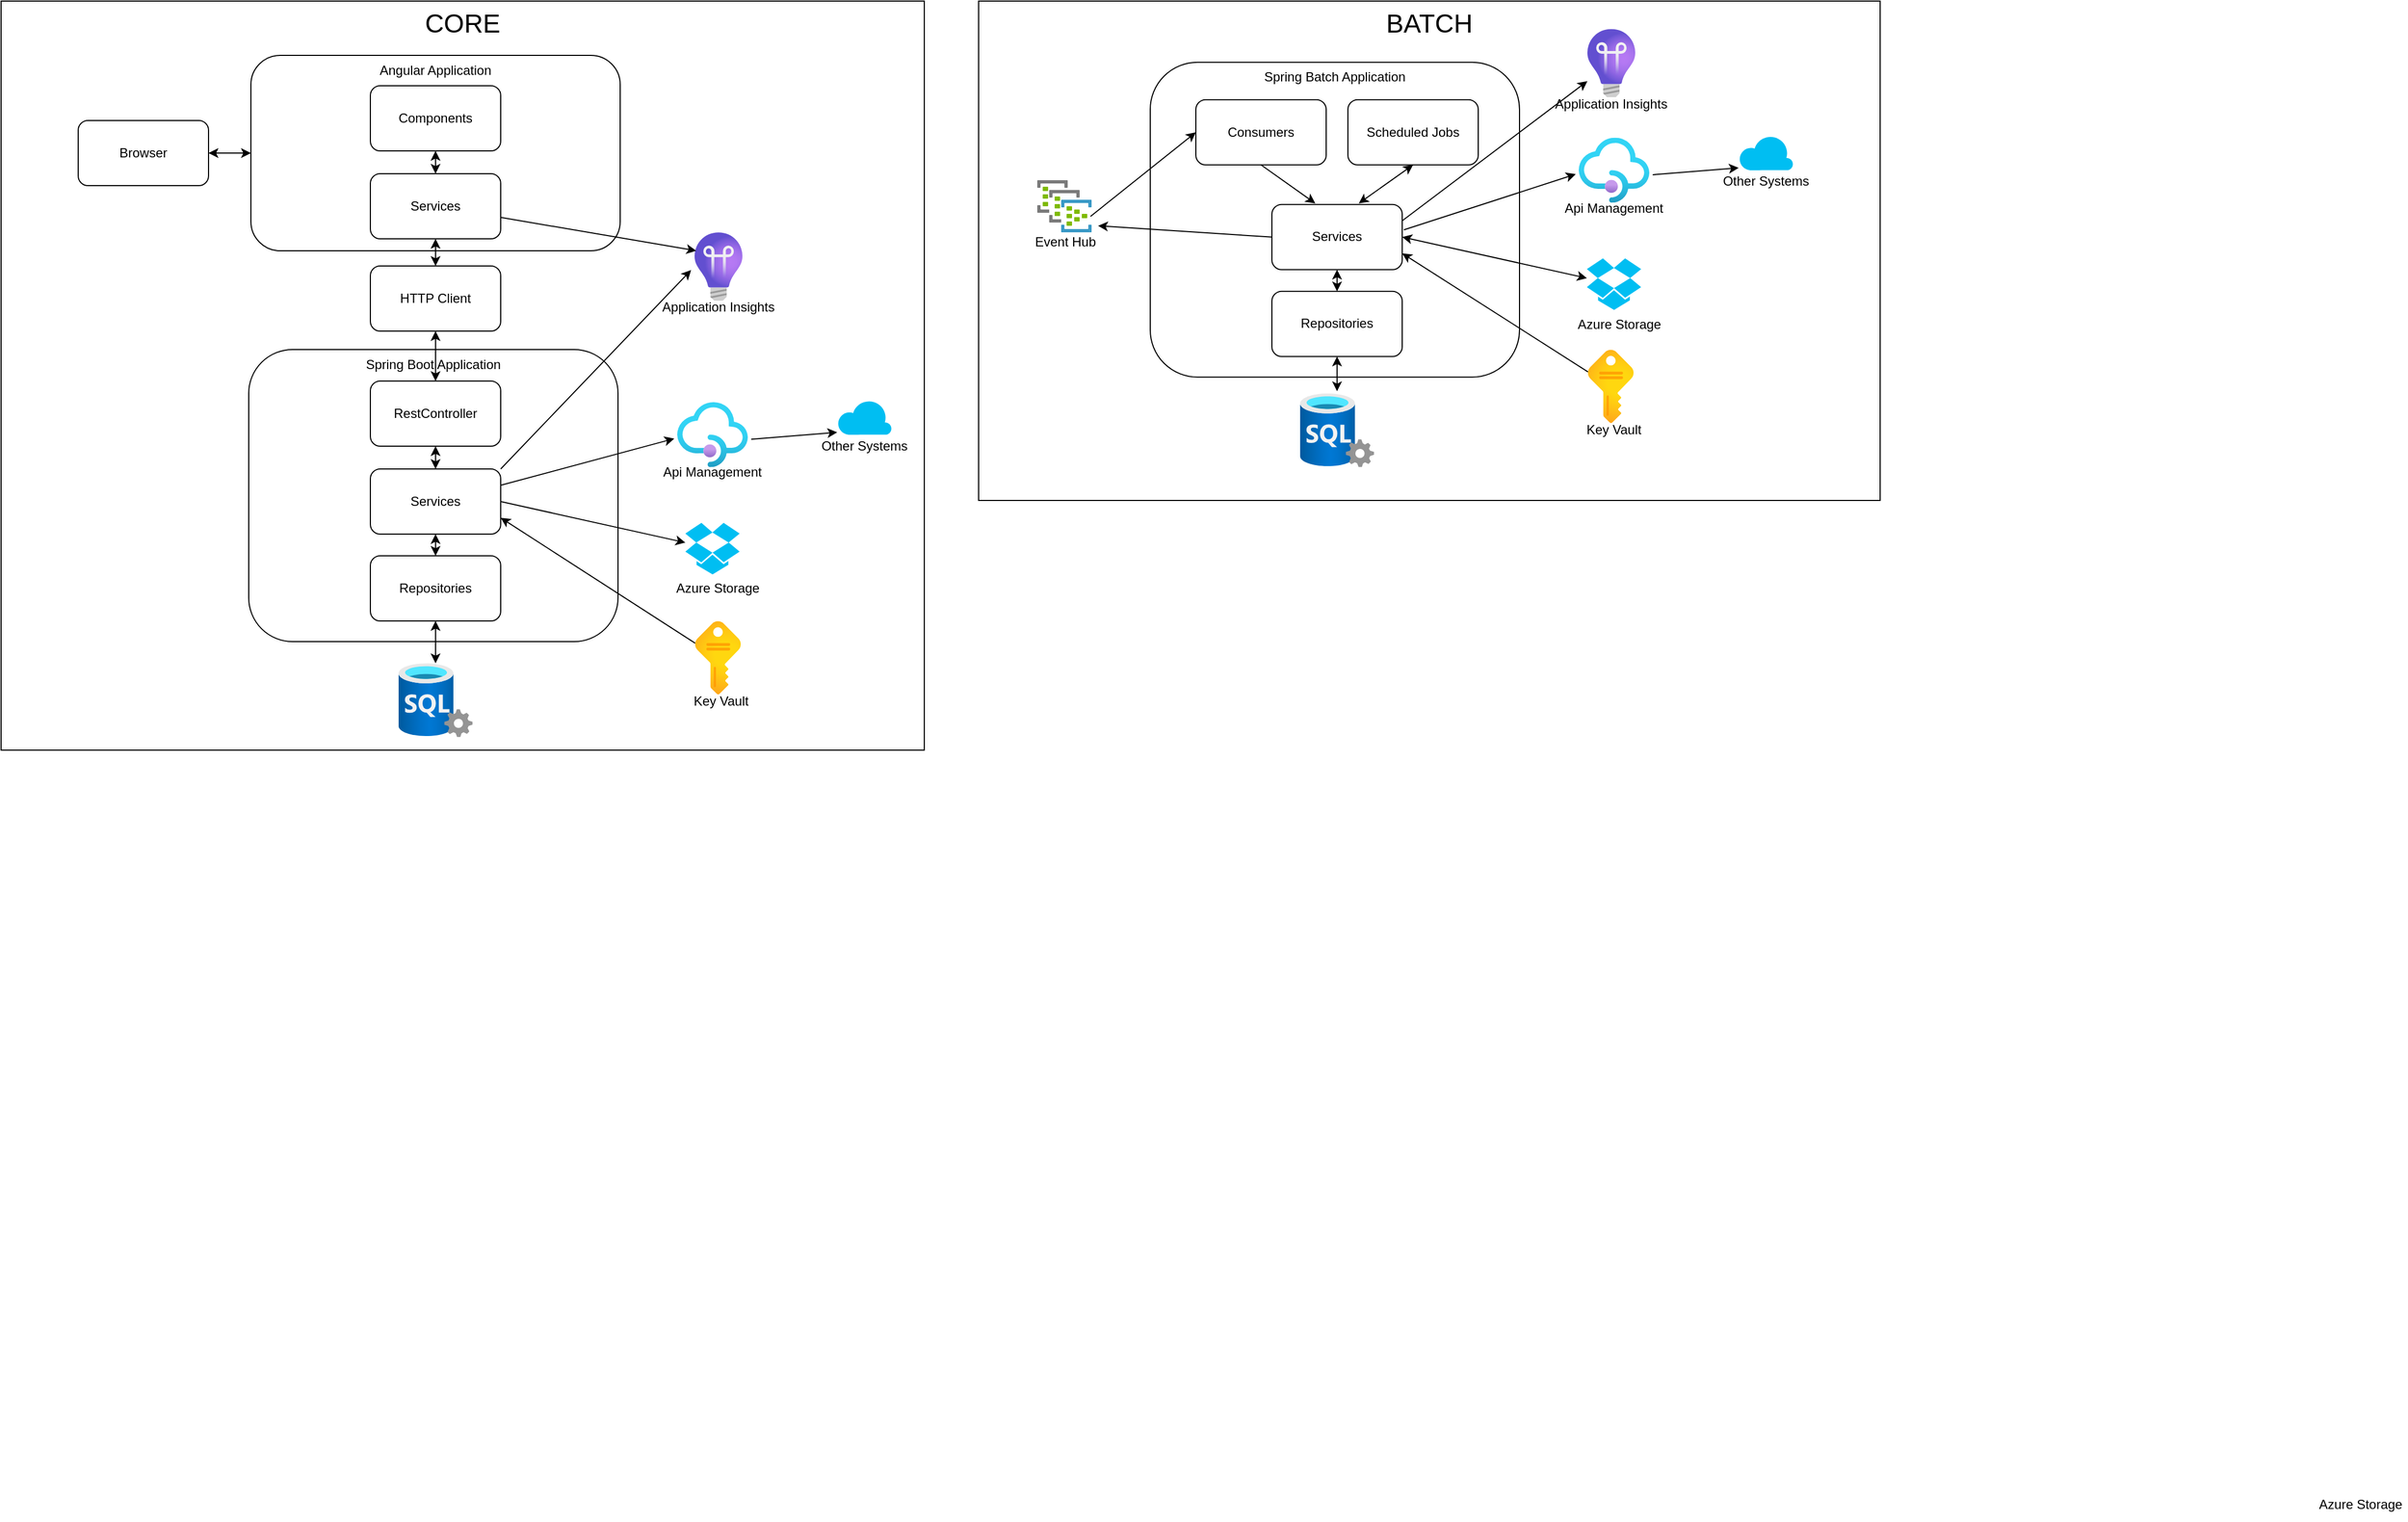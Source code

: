 <mxfile version="16.0.2" type="github">
  <diagram id="UJAckU56yTo1n7ERILQp" name="Page-1">
    <mxGraphModel dx="2377" dy="835" grid="1" gridSize="10" guides="1" tooltips="1" connect="1" arrows="1" fold="1" page="1" pageScale="1" pageWidth="827" pageHeight="1169" math="0" shadow="0">
      <root>
        <mxCell id="0" />
        <mxCell id="1" parent="0" />
        <mxCell id="UiGq9_0kQtQ2jx2sIYrb-23" value="CORE" style="rounded=0;whiteSpace=wrap;html=1;fontSize=24;verticalAlign=top;" parent="1" vertex="1">
          <mxGeometry x="-170" y="160" width="850" height="690" as="geometry" />
        </mxCell>
        <mxCell id="UiGq9_0kQtQ2jx2sIYrb-8" value="Spring Boot Application" style="rounded=1;whiteSpace=wrap;html=1;verticalAlign=top;" parent="1" vertex="1">
          <mxGeometry x="58" y="481" width="340" height="269" as="geometry" />
        </mxCell>
        <mxCell id="UiGq9_0kQtQ2jx2sIYrb-4" value="Browser" style="rounded=1;whiteSpace=wrap;html=1;" parent="1" vertex="1">
          <mxGeometry x="-99" y="270" width="120" height="60" as="geometry" />
        </mxCell>
        <mxCell id="UiGq9_0kQtQ2jx2sIYrb-5" value="Angular Application" style="rounded=1;whiteSpace=wrap;html=1;verticalAlign=top;" parent="1" vertex="1">
          <mxGeometry x="60" y="210" width="340" height="180" as="geometry" />
        </mxCell>
        <mxCell id="UiGq9_0kQtQ2jx2sIYrb-6" value="Components" style="rounded=1;whiteSpace=wrap;html=1;" parent="1" vertex="1">
          <mxGeometry x="170" y="238" width="120" height="60" as="geometry" />
        </mxCell>
        <mxCell id="UiGq9_0kQtQ2jx2sIYrb-7" value="Services" style="rounded=1;whiteSpace=wrap;html=1;" parent="1" vertex="1">
          <mxGeometry x="170" y="319" width="120" height="60" as="geometry" />
        </mxCell>
        <mxCell id="UiGq9_0kQtQ2jx2sIYrb-9" value="RestController" style="rounded=1;whiteSpace=wrap;html=1;" parent="1" vertex="1">
          <mxGeometry x="170" y="510" width="120" height="60" as="geometry" />
        </mxCell>
        <mxCell id="UiGq9_0kQtQ2jx2sIYrb-10" value="Services" style="rounded=1;whiteSpace=wrap;html=1;" parent="1" vertex="1">
          <mxGeometry x="170" y="591" width="120" height="60" as="geometry" />
        </mxCell>
        <mxCell id="UiGq9_0kQtQ2jx2sIYrb-11" value="Repositories" style="rounded=1;whiteSpace=wrap;html=1;" parent="1" vertex="1">
          <mxGeometry x="170" y="671" width="120" height="60" as="geometry" />
        </mxCell>
        <mxCell id="UiGq9_0kQtQ2jx2sIYrb-13" value="HTTP Client" style="rounded=1;whiteSpace=wrap;html=1;" parent="1" vertex="1">
          <mxGeometry x="170" y="404" width="120" height="60" as="geometry" />
        </mxCell>
        <mxCell id="UiGq9_0kQtQ2jx2sIYrb-17" value="" style="verticalLabelPosition=bottom;html=1;verticalAlign=top;align=center;strokeColor=none;fillColor=#00BEF2;shape=mxgraph.azure.dropbox_code_source;" parent="1" vertex="1">
          <mxGeometry x="460" y="640.63" width="50" height="47.5" as="geometry" />
        </mxCell>
        <mxCell id="UiGq9_0kQtQ2jx2sIYrb-18" value="Azure Storage" style="text;html=1;strokeColor=none;fillColor=none;align=center;verticalAlign=middle;whiteSpace=wrap;rounded=0;" parent="1" vertex="1">
          <mxGeometry x="1960" y="1530" width="85" height="30" as="geometry" />
        </mxCell>
        <mxCell id="UiGq9_0kQtQ2jx2sIYrb-19" value="Azure Storage" style="text;html=1;strokeColor=none;fillColor=none;align=center;verticalAlign=middle;whiteSpace=wrap;rounded=0;" parent="1" vertex="1">
          <mxGeometry x="450" y="691.63" width="80" height="19" as="geometry" />
        </mxCell>
        <mxCell id="UiGq9_0kQtQ2jx2sIYrb-22" value="" style="aspect=fixed;html=1;points=[];align=center;image;fontSize=12;image=img/lib/azure2/app_services/API_Management_Services.svg;" parent="1" vertex="1">
          <mxGeometry x="452.5" y="529.38" width="65" height="60" as="geometry" />
        </mxCell>
        <mxCell id="UiGq9_0kQtQ2jx2sIYrb-27" value="Api Management" style="text;html=1;strokeColor=none;fillColor=none;align=center;verticalAlign=middle;whiteSpace=wrap;rounded=0;fontSize=12;" parent="1" vertex="1">
          <mxGeometry x="430" y="579.38" width="110" height="30" as="geometry" />
        </mxCell>
        <mxCell id="UiGq9_0kQtQ2jx2sIYrb-32" value="" style="endArrow=classic;html=1;rounded=0;fontSize=12;entryX=0;entryY=0.5;entryDx=0;entryDy=0;exitX=1;exitY=0.5;exitDx=0;exitDy=0;startArrow=classic;startFill=1;" parent="1" source="UiGq9_0kQtQ2jx2sIYrb-4" target="UiGq9_0kQtQ2jx2sIYrb-5" edge="1">
          <mxGeometry width="50" height="50" relative="1" as="geometry">
            <mxPoint x="-60" y="320" as="sourcePoint" />
            <mxPoint x="-10" y="270" as="targetPoint" />
          </mxGeometry>
        </mxCell>
        <mxCell id="UiGq9_0kQtQ2jx2sIYrb-33" value="" style="endArrow=classic;html=1;rounded=0;fontSize=12;entryX=0.5;entryY=0;entryDx=0;entryDy=0;exitX=0.5;exitY=1;exitDx=0;exitDy=0;startArrow=classic;startFill=1;" parent="1" source="UiGq9_0kQtQ2jx2sIYrb-6" target="UiGq9_0kQtQ2jx2sIYrb-7" edge="1">
          <mxGeometry width="50" height="50" relative="1" as="geometry">
            <mxPoint x="300" y="440" as="sourcePoint" />
            <mxPoint x="350" y="390" as="targetPoint" />
          </mxGeometry>
        </mxCell>
        <mxCell id="UiGq9_0kQtQ2jx2sIYrb-34" value="" style="endArrow=classic;html=1;rounded=0;fontSize=12;exitX=0.5;exitY=1;exitDx=0;exitDy=0;entryX=0.5;entryY=0;entryDx=0;entryDy=0;startArrow=classic;startFill=1;" parent="1" source="UiGq9_0kQtQ2jx2sIYrb-7" target="UiGq9_0kQtQ2jx2sIYrb-13" edge="1">
          <mxGeometry width="50" height="50" relative="1" as="geometry">
            <mxPoint x="260" y="460" as="sourcePoint" />
            <mxPoint x="310" y="410" as="targetPoint" />
          </mxGeometry>
        </mxCell>
        <mxCell id="UiGq9_0kQtQ2jx2sIYrb-35" value="" style="endArrow=classic;html=1;rounded=0;fontSize=12;entryX=0.5;entryY=0;entryDx=0;entryDy=0;exitX=0.5;exitY=1;exitDx=0;exitDy=0;startArrow=classic;startFill=1;" parent="1" source="UiGq9_0kQtQ2jx2sIYrb-13" target="UiGq9_0kQtQ2jx2sIYrb-9" edge="1">
          <mxGeometry width="50" height="50" relative="1" as="geometry">
            <mxPoint x="230" y="459.289" as="sourcePoint" />
            <mxPoint x="230" y="409.289" as="targetPoint" />
          </mxGeometry>
        </mxCell>
        <mxCell id="UiGq9_0kQtQ2jx2sIYrb-36" value="" style="endArrow=classic;html=1;rounded=0;fontSize=12;exitX=0.5;exitY=0;exitDx=0;exitDy=0;entryX=0.5;entryY=1;entryDx=0;entryDy=0;startArrow=classic;startFill=1;" parent="1" source="UiGq9_0kQtQ2jx2sIYrb-10" target="UiGq9_0kQtQ2jx2sIYrb-9" edge="1">
          <mxGeometry width="50" height="50" relative="1" as="geometry">
            <mxPoint x="350" y="390" as="sourcePoint" />
            <mxPoint x="300" y="440" as="targetPoint" />
          </mxGeometry>
        </mxCell>
        <mxCell id="UiGq9_0kQtQ2jx2sIYrb-37" value="" style="endArrow=classic;html=1;rounded=0;fontSize=12;exitX=0.5;exitY=1;exitDx=0;exitDy=0;entryX=0.5;entryY=0;entryDx=0;entryDy=0;startArrow=classic;startFill=1;" parent="1" source="UiGq9_0kQtQ2jx2sIYrb-10" target="UiGq9_0kQtQ2jx2sIYrb-11" edge="1">
          <mxGeometry width="50" height="50" relative="1" as="geometry">
            <mxPoint x="300" y="446" as="sourcePoint" />
            <mxPoint x="350" y="396" as="targetPoint" />
          </mxGeometry>
        </mxCell>
        <mxCell id="UiGq9_0kQtQ2jx2sIYrb-39" value="" style="endArrow=classic;html=1;rounded=0;fontSize=12;exitX=1;exitY=0.5;exitDx=0;exitDy=0;" parent="1" source="UiGq9_0kQtQ2jx2sIYrb-10" target="UiGq9_0kQtQ2jx2sIYrb-17" edge="1">
          <mxGeometry width="50" height="50" relative="1" as="geometry">
            <mxPoint x="300" y="440" as="sourcePoint" />
            <mxPoint x="350" y="390" as="targetPoint" />
          </mxGeometry>
        </mxCell>
        <mxCell id="UiGq9_0kQtQ2jx2sIYrb-40" value="" style="endArrow=classic;html=1;rounded=0;fontSize=12;entryX=-0.042;entryY=0.561;entryDx=0;entryDy=0;entryPerimeter=0;startArrow=none;startFill=0;exitX=1;exitY=0.25;exitDx=0;exitDy=0;" parent="1" source="UiGq9_0kQtQ2jx2sIYrb-10" target="UiGq9_0kQtQ2jx2sIYrb-22" edge="1">
          <mxGeometry width="50" height="50" relative="1" as="geometry">
            <mxPoint x="300" y="430" as="sourcePoint" />
            <mxPoint x="350" y="380" as="targetPoint" />
          </mxGeometry>
        </mxCell>
        <mxCell id="UiGq9_0kQtQ2jx2sIYrb-41" value="" style="endArrow=classic;html=1;rounded=0;fontSize=12;exitX=1.048;exitY=0.57;exitDx=0;exitDy=0;exitPerimeter=0;entryX=-0.004;entryY=0.722;entryDx=0;entryDy=0;entryPerimeter=0;startArrow=none;startFill=0;" parent="1" source="UiGq9_0kQtQ2jx2sIYrb-22" edge="1">
          <mxGeometry width="50" height="50" relative="1" as="geometry">
            <mxPoint x="300" y="430" as="sourcePoint" />
            <mxPoint x="599.8" y="557.215" as="targetPoint" />
          </mxGeometry>
        </mxCell>
        <mxCell id="UiGq9_0kQtQ2jx2sIYrb-43" value="" style="verticalLabelPosition=bottom;html=1;verticalAlign=top;align=center;strokeColor=none;fillColor=#00BEF2;shape=mxgraph.azure.cloud;fontSize=12;" parent="1" vertex="1">
          <mxGeometry x="600" y="527" width="50" height="32.5" as="geometry" />
        </mxCell>
        <mxCell id="UiGq9_0kQtQ2jx2sIYrb-45" value="Other Systems" style="text;html=1;strokeColor=none;fillColor=none;align=center;verticalAlign=middle;whiteSpace=wrap;rounded=0;fontSize=12;" parent="1" vertex="1">
          <mxGeometry x="580" y="554.5" width="90" height="30" as="geometry" />
        </mxCell>
        <mxCell id="UiGq9_0kQtQ2jx2sIYrb-50" value="BATCH" style="rounded=0;whiteSpace=wrap;html=1;fontSize=24;verticalAlign=top;" parent="1" vertex="1">
          <mxGeometry x="730" y="160" width="830" height="460" as="geometry" />
        </mxCell>
        <mxCell id="UiGq9_0kQtQ2jx2sIYrb-51" value="Spring Batch Application" style="rounded=1;whiteSpace=wrap;html=1;verticalAlign=top;" parent="1" vertex="1">
          <mxGeometry x="888" y="216.38" width="340" height="290" as="geometry" />
        </mxCell>
        <mxCell id="UiGq9_0kQtQ2jx2sIYrb-57" value="Services" style="rounded=1;whiteSpace=wrap;html=1;" parent="1" vertex="1">
          <mxGeometry x="1000" y="347.38" width="120" height="60" as="geometry" />
        </mxCell>
        <mxCell id="UiGq9_0kQtQ2jx2sIYrb-58" value="Repositories" style="rounded=1;whiteSpace=wrap;html=1;" parent="1" vertex="1">
          <mxGeometry x="1000" y="427.38" width="120" height="60" as="geometry" />
        </mxCell>
        <mxCell id="UiGq9_0kQtQ2jx2sIYrb-61" value="" style="verticalLabelPosition=bottom;html=1;verticalAlign=top;align=center;strokeColor=none;fillColor=#00BEF2;shape=mxgraph.azure.dropbox_code_source;" parent="1" vertex="1">
          <mxGeometry x="1290" y="397.01" width="50" height="47.5" as="geometry" />
        </mxCell>
        <mxCell id="UiGq9_0kQtQ2jx2sIYrb-62" value="Azure Storage" style="text;html=1;strokeColor=none;fillColor=none;align=center;verticalAlign=middle;whiteSpace=wrap;rounded=0;" parent="1" vertex="1">
          <mxGeometry x="1280" y="448.01" width="80" height="19" as="geometry" />
        </mxCell>
        <mxCell id="UiGq9_0kQtQ2jx2sIYrb-63" value="" style="aspect=fixed;html=1;points=[];align=center;image;fontSize=12;image=img/lib/azure2/app_services/API_Management_Services.svg;" parent="1" vertex="1">
          <mxGeometry x="1282.5" y="285.76" width="65" height="60" as="geometry" />
        </mxCell>
        <mxCell id="UiGq9_0kQtQ2jx2sIYrb-64" value="Api Management" style="text;html=1;strokeColor=none;fillColor=none;align=center;verticalAlign=middle;whiteSpace=wrap;rounded=0;fontSize=12;" parent="1" vertex="1">
          <mxGeometry x="1260" y="335.76" width="110" height="30" as="geometry" />
        </mxCell>
        <mxCell id="UiGq9_0kQtQ2jx2sIYrb-69" value="" style="endArrow=classic;html=1;rounded=0;fontSize=12;entryX=0.5;entryY=1;entryDx=0;entryDy=0;startArrow=classic;startFill=1;" parent="1" target="UiGq9_0kQtQ2jx2sIYrb-80" edge="1">
          <mxGeometry width="50" height="50" relative="1" as="geometry">
            <mxPoint x="1080" y="346.38" as="sourcePoint" />
            <mxPoint x="1060" y="326.38" as="targetPoint" />
          </mxGeometry>
        </mxCell>
        <mxCell id="UiGq9_0kQtQ2jx2sIYrb-70" value="" style="endArrow=classic;html=1;rounded=0;fontSize=12;exitX=0.5;exitY=1;exitDx=0;exitDy=0;entryX=0.5;entryY=0;entryDx=0;entryDy=0;startArrow=classic;startFill=1;" parent="1" source="UiGq9_0kQtQ2jx2sIYrb-57" target="UiGq9_0kQtQ2jx2sIYrb-58" edge="1">
          <mxGeometry width="50" height="50" relative="1" as="geometry">
            <mxPoint x="1130" y="202.38" as="sourcePoint" />
            <mxPoint x="1180" y="152.38" as="targetPoint" />
          </mxGeometry>
        </mxCell>
        <mxCell id="UiGq9_0kQtQ2jx2sIYrb-71" value="" style="endArrow=classic;html=1;rounded=0;fontSize=12;exitX=0.5;exitY=1;exitDx=0;exitDy=0;entryX=0.5;entryY=0;entryDx=0;entryDy=0;startArrow=classic;startFill=1;" parent="1" source="UiGq9_0kQtQ2jx2sIYrb-58" edge="1">
          <mxGeometry width="50" height="50" relative="1" as="geometry">
            <mxPoint x="1130" y="202.38" as="sourcePoint" />
            <mxPoint x="1060" y="519.38" as="targetPoint" />
          </mxGeometry>
        </mxCell>
        <mxCell id="UiGq9_0kQtQ2jx2sIYrb-72" value="" style="endArrow=classic;html=1;rounded=0;fontSize=12;exitX=1;exitY=0.5;exitDx=0;exitDy=0;startArrow=classic;startFill=1;" parent="1" source="UiGq9_0kQtQ2jx2sIYrb-57" target="UiGq9_0kQtQ2jx2sIYrb-61" edge="1">
          <mxGeometry width="50" height="50" relative="1" as="geometry">
            <mxPoint x="1130" y="196.38" as="sourcePoint" />
            <mxPoint x="1180" y="146.38" as="targetPoint" />
          </mxGeometry>
        </mxCell>
        <mxCell id="UiGq9_0kQtQ2jx2sIYrb-73" value="" style="endArrow=classic;html=1;rounded=0;fontSize=12;entryX=-0.042;entryY=0.561;entryDx=0;entryDy=0;entryPerimeter=0;startArrow=none;startFill=0;exitX=1.012;exitY=0.39;exitDx=0;exitDy=0;exitPerimeter=0;" parent="1" source="UiGq9_0kQtQ2jx2sIYrb-57" target="UiGq9_0kQtQ2jx2sIYrb-63" edge="1">
          <mxGeometry width="50" height="50" relative="1" as="geometry">
            <mxPoint x="1120" y="376.38" as="sourcePoint" />
            <mxPoint x="1180" y="136.38" as="targetPoint" />
          </mxGeometry>
        </mxCell>
        <mxCell id="UiGq9_0kQtQ2jx2sIYrb-74" value="" style="endArrow=classic;html=1;rounded=0;fontSize=12;exitX=1.048;exitY=0.57;exitDx=0;exitDy=0;exitPerimeter=0;entryX=-0.004;entryY=0.722;entryDx=0;entryDy=0;entryPerimeter=0;startArrow=none;startFill=0;" parent="1" source="UiGq9_0kQtQ2jx2sIYrb-63" edge="1">
          <mxGeometry width="50" height="50" relative="1" as="geometry">
            <mxPoint x="1130" y="186.38" as="sourcePoint" />
            <mxPoint x="1429.8" y="313.595" as="targetPoint" />
          </mxGeometry>
        </mxCell>
        <mxCell id="UiGq9_0kQtQ2jx2sIYrb-75" value="" style="verticalLabelPosition=bottom;html=1;verticalAlign=top;align=center;strokeColor=none;fillColor=#00BEF2;shape=mxgraph.azure.cloud;fontSize=12;" parent="1" vertex="1">
          <mxGeometry x="1430" y="283.38" width="50" height="32.5" as="geometry" />
        </mxCell>
        <mxCell id="UiGq9_0kQtQ2jx2sIYrb-76" value="Other Systems" style="text;html=1;strokeColor=none;fillColor=none;align=center;verticalAlign=middle;whiteSpace=wrap;rounded=0;fontSize=12;" parent="1" vertex="1">
          <mxGeometry x="1410" y="310.88" width="90" height="30" as="geometry" />
        </mxCell>
        <mxCell id="UiGq9_0kQtQ2jx2sIYrb-77" value="" style="sketch=0;aspect=fixed;html=1;points=[];align=center;image;fontSize=12;image=img/lib/mscae/Event_Hub_Clusters.svg;fillColor=none;" parent="1" vertex="1">
          <mxGeometry x="784" y="325.01" width="50" height="48" as="geometry" />
        </mxCell>
        <mxCell id="UiGq9_0kQtQ2jx2sIYrb-78" value="Event Hub" style="text;html=1;strokeColor=none;fillColor=none;align=center;verticalAlign=middle;whiteSpace=wrap;rounded=0;fontSize=12;" parent="1" vertex="1">
          <mxGeometry x="780" y="367.01" width="60" height="30" as="geometry" />
        </mxCell>
        <mxCell id="UiGq9_0kQtQ2jx2sIYrb-79" value="Consumers" style="rounded=1;whiteSpace=wrap;html=1;fontSize=12;fillColor=none;" parent="1" vertex="1">
          <mxGeometry x="930" y="250.88" width="120" height="60" as="geometry" />
        </mxCell>
        <mxCell id="UiGq9_0kQtQ2jx2sIYrb-80" value="Scheduled Jobs" style="rounded=1;whiteSpace=wrap;html=1;fontSize=12;fillColor=none;" parent="1" vertex="1">
          <mxGeometry x="1070" y="250.88" width="120" height="60" as="geometry" />
        </mxCell>
        <mxCell id="UiGq9_0kQtQ2jx2sIYrb-81" value="" style="endArrow=none;html=1;rounded=0;fontSize=12;entryX=0.5;entryY=1;entryDx=0;entryDy=0;startArrow=classic;startFill=1;endFill=0;" parent="1" target="UiGq9_0kQtQ2jx2sIYrb-79" edge="1">
          <mxGeometry width="50" height="50" relative="1" as="geometry">
            <mxPoint x="1040" y="346.38" as="sourcePoint" />
            <mxPoint x="1130" y="345.76" as="targetPoint" />
          </mxGeometry>
        </mxCell>
        <mxCell id="UiGq9_0kQtQ2jx2sIYrb-82" value="" style="endArrow=none;html=1;rounded=0;fontSize=12;exitX=0;exitY=0.5;exitDx=0;exitDy=0;entryX=0.98;entryY=0.695;entryDx=0;entryDy=0;startArrow=classic;startFill=1;entryPerimeter=0;endFill=0;" parent="1" source="UiGq9_0kQtQ2jx2sIYrb-79" target="UiGq9_0kQtQ2jx2sIYrb-77" edge="1">
          <mxGeometry width="50" height="50" relative="1" as="geometry">
            <mxPoint x="1070" y="357.38" as="sourcePoint" />
            <mxPoint x="990" y="345.76" as="targetPoint" />
          </mxGeometry>
        </mxCell>
        <mxCell id="UiGq9_0kQtQ2jx2sIYrb-83" value="" style="aspect=fixed;html=1;points=[];align=center;image;fontSize=12;image=img/lib/azure2/devops/Application_Insights.svg;fillColor=none;" parent="1" vertex="1">
          <mxGeometry x="468.5" y="373.01" width="44" height="63" as="geometry" />
        </mxCell>
        <mxCell id="UiGq9_0kQtQ2jx2sIYrb-84" value="" style="aspect=fixed;html=1;points=[];align=center;image;fontSize=12;image=img/lib/azure2/internet_of_things/Time_Series_Insights_Access_Policies.svg;fillColor=none;" parent="1" vertex="1">
          <mxGeometry x="469" y="731" width="42" height="68" as="geometry" />
        </mxCell>
        <mxCell id="UiGq9_0kQtQ2jx2sIYrb-85" value="" style="endArrow=classic;html=1;rounded=0;fontSize=12;entryX=-0.073;entryY=0.552;entryDx=0;entryDy=0;entryPerimeter=0;exitX=1;exitY=0;exitDx=0;exitDy=0;" parent="1" source="UiGq9_0kQtQ2jx2sIYrb-10" target="UiGq9_0kQtQ2jx2sIYrb-83" edge="1">
          <mxGeometry width="50" height="50" relative="1" as="geometry">
            <mxPoint x="740" y="460" as="sourcePoint" />
            <mxPoint x="790" y="410" as="targetPoint" />
          </mxGeometry>
        </mxCell>
        <mxCell id="UiGq9_0kQtQ2jx2sIYrb-86" value="" style="endArrow=none;html=1;rounded=0;fontSize=12;exitX=1;exitY=0.75;exitDx=0;exitDy=0;startArrow=classic;startFill=1;endFill=0;" parent="1" source="UiGq9_0kQtQ2jx2sIYrb-10" target="UiGq9_0kQtQ2jx2sIYrb-84" edge="1">
          <mxGeometry width="50" height="50" relative="1" as="geometry">
            <mxPoint x="300" y="631" as="sourcePoint" />
            <mxPoint x="470" y="668.818" as="targetPoint" />
          </mxGeometry>
        </mxCell>
        <mxCell id="UiGq9_0kQtQ2jx2sIYrb-87" value="Application Insights" style="text;html=1;strokeColor=none;fillColor=none;align=center;verticalAlign=middle;whiteSpace=wrap;rounded=0;fontSize=12;" parent="1" vertex="1">
          <mxGeometry x="434.5" y="427.39" width="111" height="30" as="geometry" />
        </mxCell>
        <mxCell id="UiGq9_0kQtQ2jx2sIYrb-88" value="Key Vault" style="text;html=1;strokeColor=none;fillColor=none;align=center;verticalAlign=middle;whiteSpace=wrap;rounded=0;fontSize=12;" parent="1" vertex="1">
          <mxGeometry x="463" y="790" width="60" height="30" as="geometry" />
        </mxCell>
        <mxCell id="UiGq9_0kQtQ2jx2sIYrb-89" value="" style="endArrow=classic;html=1;rounded=0;fontSize=12;" parent="1" source="UiGq9_0kQtQ2jx2sIYrb-7" edge="1">
          <mxGeometry width="50" height="50" relative="1" as="geometry">
            <mxPoint x="740" y="450" as="sourcePoint" />
            <mxPoint x="470" y="390" as="targetPoint" />
          </mxGeometry>
        </mxCell>
        <mxCell id="UiGq9_0kQtQ2jx2sIYrb-90" value="" style="aspect=fixed;html=1;points=[];align=center;image;fontSize=12;image=img/lib/azure2/internet_of_things/Time_Series_Insights_Access_Policies.svg;fillColor=none;" parent="1" vertex="1">
          <mxGeometry x="1291" y="481" width="42" height="68" as="geometry" />
        </mxCell>
        <mxCell id="UiGq9_0kQtQ2jx2sIYrb-91" value="Key Vault" style="text;html=1;strokeColor=none;fillColor=none;align=center;verticalAlign=middle;whiteSpace=wrap;rounded=0;fontSize=12;" parent="1" vertex="1">
          <mxGeometry x="1285" y="540" width="60" height="30" as="geometry" />
        </mxCell>
        <mxCell id="UiGq9_0kQtQ2jx2sIYrb-92" value="" style="aspect=fixed;html=1;points=[];align=center;image;fontSize=12;image=img/lib/azure2/devops/Application_Insights.svg;fillColor=none;" parent="1" vertex="1">
          <mxGeometry x="1290.5" y="185.62" width="44" height="63" as="geometry" />
        </mxCell>
        <mxCell id="UiGq9_0kQtQ2jx2sIYrb-93" value="Application Insights" style="text;html=1;strokeColor=none;fillColor=none;align=center;verticalAlign=middle;whiteSpace=wrap;rounded=0;fontSize=12;" parent="1" vertex="1">
          <mxGeometry x="1256.5" y="240" width="111" height="30" as="geometry" />
        </mxCell>
        <mxCell id="UiGq9_0kQtQ2jx2sIYrb-94" value="" style="endArrow=classic;html=1;rounded=0;fontSize=12;entryX=1;entryY=0.75;entryDx=0;entryDy=0;" parent="1" source="UiGq9_0kQtQ2jx2sIYrb-90" target="UiGq9_0kQtQ2jx2sIYrb-57" edge="1">
          <mxGeometry width="50" height="50" relative="1" as="geometry">
            <mxPoint x="870" y="450" as="sourcePoint" />
            <mxPoint x="920" y="400" as="targetPoint" />
          </mxGeometry>
        </mxCell>
        <mxCell id="UiGq9_0kQtQ2jx2sIYrb-95" value="" style="endArrow=none;html=1;rounded=0;fontSize=12;entryX=1;entryY=0.25;entryDx=0;entryDy=0;startArrow=classic;startFill=1;endFill=0;" parent="1" source="UiGq9_0kQtQ2jx2sIYrb-92" target="UiGq9_0kQtQ2jx2sIYrb-57" edge="1">
          <mxGeometry width="50" height="50" relative="1" as="geometry">
            <mxPoint x="1301" y="511.588" as="sourcePoint" />
            <mxPoint x="1130" y="402.38" as="targetPoint" />
          </mxGeometry>
        </mxCell>
        <mxCell id="ZKW1SVTCNOr50cMUJew4-1" value="" style="endArrow=none;html=1;rounded=0;fontSize=12;entryX=0;entryY=0.5;entryDx=0;entryDy=0;exitX=1;exitY=0;exitDx=0;exitDy=0;startArrow=classic;startFill=1;endFill=0;" edge="1" parent="1" source="UiGq9_0kQtQ2jx2sIYrb-78" target="UiGq9_0kQtQ2jx2sIYrb-57">
          <mxGeometry width="50" height="50" relative="1" as="geometry">
            <mxPoint x="970" y="220" as="sourcePoint" />
            <mxPoint x="1020" y="170" as="targetPoint" />
          </mxGeometry>
        </mxCell>
        <mxCell id="ZKW1SVTCNOr50cMUJew4-4" value="" style="aspect=fixed;html=1;points=[];align=center;image;fontSize=12;image=img/lib/azure2/databases/SQL_Server.svg;fillColor=none;" vertex="1" parent="1">
          <mxGeometry x="1026" y="521.38" width="68" height="68" as="geometry" />
        </mxCell>
        <mxCell id="ZKW1SVTCNOr50cMUJew4-5" value="" style="endArrow=classic;html=1;rounded=0;fontSize=12;exitX=0.5;exitY=1;exitDx=0;exitDy=0;startArrow=classic;startFill=1;" edge="1" parent="1">
          <mxGeometry width="50" height="50" relative="1" as="geometry">
            <mxPoint x="230" y="731" as="sourcePoint" />
            <mxPoint x="230" y="770" as="targetPoint" />
          </mxGeometry>
        </mxCell>
        <mxCell id="ZKW1SVTCNOr50cMUJew4-6" value="" style="aspect=fixed;html=1;points=[];align=center;image;fontSize=12;image=img/lib/azure2/databases/SQL_Server.svg;fillColor=none;" vertex="1" parent="1">
          <mxGeometry x="196" y="770" width="68" height="68" as="geometry" />
        </mxCell>
      </root>
    </mxGraphModel>
  </diagram>
</mxfile>
